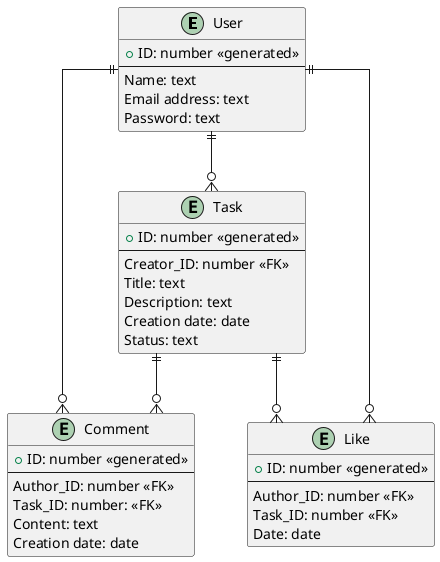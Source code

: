 @startuml

skinparam linetype ortho

entity "User" {
  + ID: number <<generated>>
  --
  Name: text
  Email address: text
  Password: text
}

entity "Task" {
  + ID: number <<generated>>
  --
  Creator_ID: number <<FK>>
  Title: text
  Description: text
  Creation date: date
  Status: text
}

entity "Comment" {
  + ID: number <<generated>>
  --
  Author_ID: number <<FK>>
  Task_ID: number: <<FK>>
  Content: text
  Creation date: date
}

entity "Like" {
  + ID: number <<generated>>
  --
  Author_ID: number <<FK>>
  Task_ID: number <<FK>>
  Date: date
}

User ||--o{ Task
User ||--o{ Comment
Task ||--o{ Comment
User ||--o{ Like
Task ||--o{ Like

@enduml

